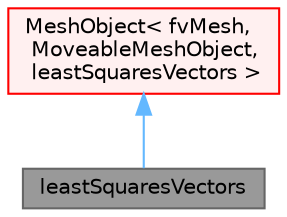 digraph "leastSquaresVectors"
{
 // LATEX_PDF_SIZE
  bgcolor="transparent";
  edge [fontname=Helvetica,fontsize=10,labelfontname=Helvetica,labelfontsize=10];
  node [fontname=Helvetica,fontsize=10,shape=box,height=0.2,width=0.4];
  Node1 [id="Node000001",label="leastSquaresVectors",height=0.2,width=0.4,color="gray40", fillcolor="grey60", style="filled", fontcolor="black",tooltip="Least-squares gradient scheme vectors."];
  Node2 -> Node1 [id="edge1_Node000001_Node000002",dir="back",color="steelblue1",style="solid",tooltip=" "];
  Node2 [id="Node000002",label="MeshObject\< fvMesh,\l MoveableMeshObject,\l leastSquaresVectors \>",height=0.2,width=0.4,color="red", fillcolor="#FFF0F0", style="filled",URL="$classFoam_1_1MeshObject.html",tooltip=" "];
}
